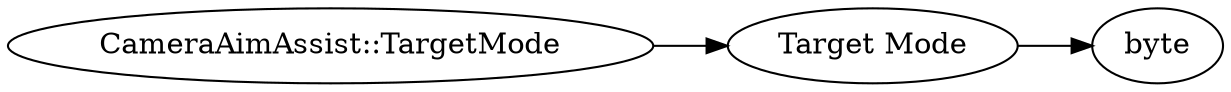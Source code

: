 digraph "CameraAimAssist::TargetMode" {
rankdir = LR
84
84 -> 85
85 -> 86

84 [label="CameraAimAssist::TargetMode",comment="name: \"CameraAimAssist::TargetMode\", typeName: \"\", id: 84, branchId: 0, recurseId: -1, attributes: 0, notes: \"\""];
85 [label="Target Mode",comment="name: \"Target Mode\", typeName: \"\", id: 85, branchId: 0, recurseId: -1, attributes: 0, notes: \"\""];
86 [label="byte",comment="name: \"byte\", typeName: \"\", id: 86, branchId: 0, recurseId: -1, attributes: 512, notes: \"\""];
{ rank = max;86}

}
